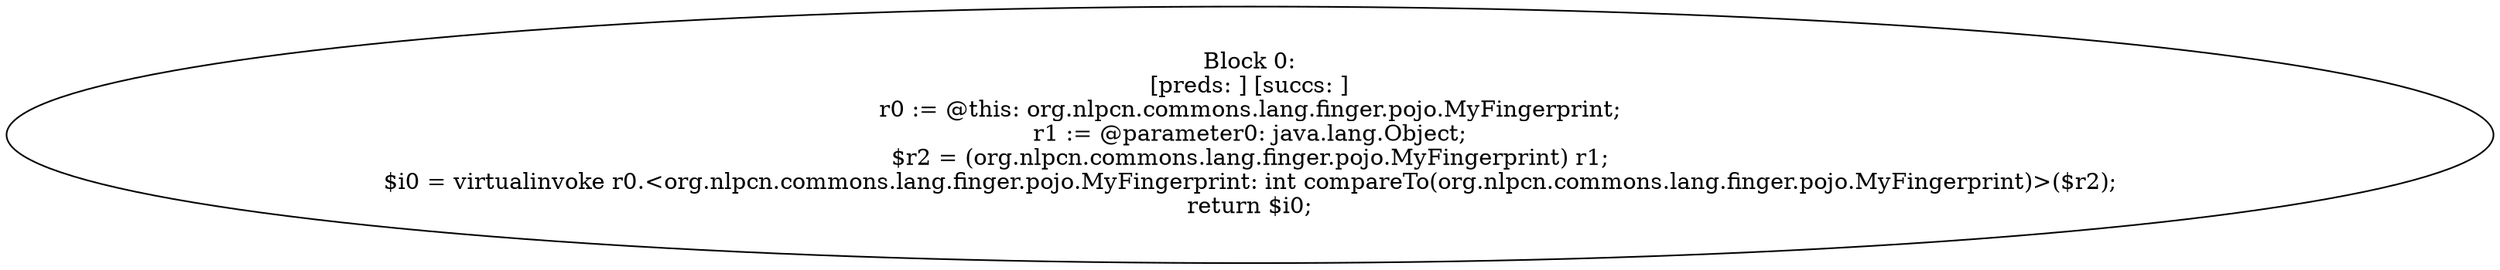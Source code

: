 digraph "unitGraph" {
    "Block 0:
[preds: ] [succs: ]
r0 := @this: org.nlpcn.commons.lang.finger.pojo.MyFingerprint;
r1 := @parameter0: java.lang.Object;
$r2 = (org.nlpcn.commons.lang.finger.pojo.MyFingerprint) r1;
$i0 = virtualinvoke r0.<org.nlpcn.commons.lang.finger.pojo.MyFingerprint: int compareTo(org.nlpcn.commons.lang.finger.pojo.MyFingerprint)>($r2);
return $i0;
"
}
